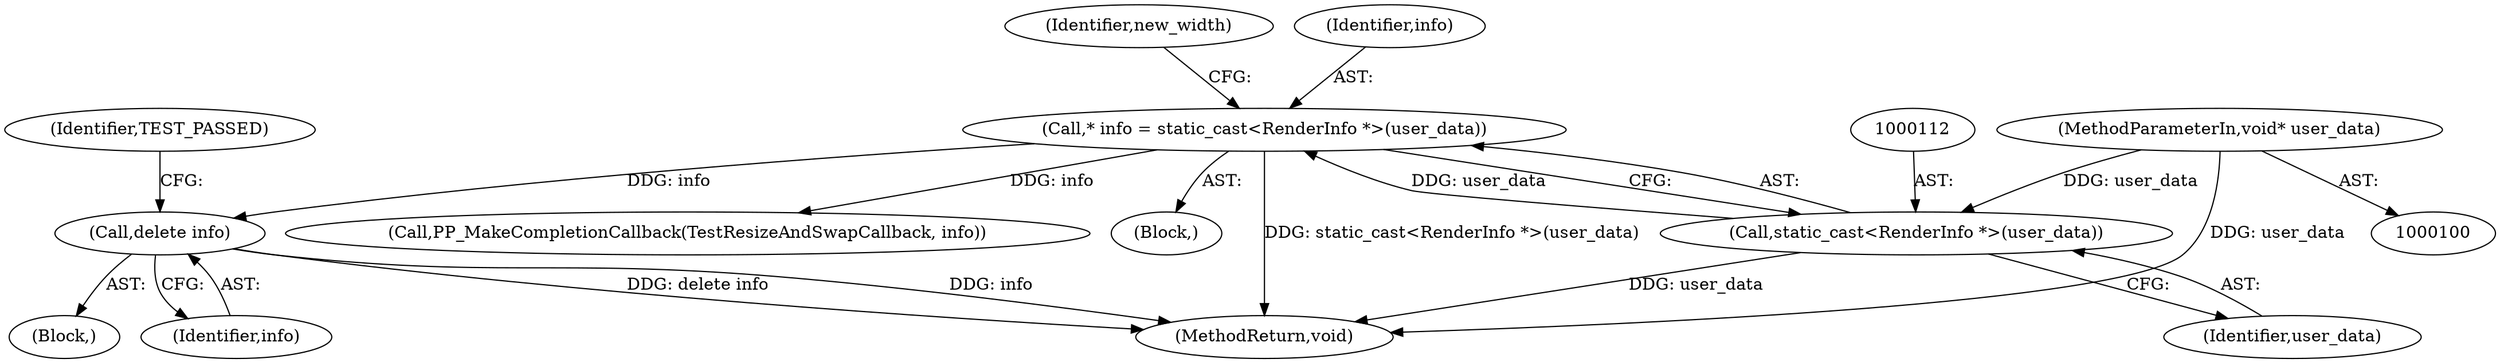 digraph "0_Chrome_c96312d46205ea82764aba6255ecbb8dd5f57d11_0@API" {
"1000225" [label="(Call,delete info)"];
"1000109" [label="(Call,* info = static_cast<RenderInfo *>(user_data))"];
"1000111" [label="(Call,static_cast<RenderInfo *>(user_data))"];
"1000101" [label="(MethodParameterIn,void* user_data)"];
"1000220" [label="(Block,)"];
"1000230" [label="(MethodReturn,void)"];
"1000101" [label="(MethodParameterIn,void* user_data)"];
"1000226" [label="(Identifier,info)"];
"1000113" [label="(Identifier,user_data)"];
"1000227" [label="(Identifier,TEST_PASSED)"];
"1000204" [label="(Call,PP_MakeCompletionCallback(TestResizeAndSwapCallback, info))"];
"1000103" [label="(Block,)"];
"1000116" [label="(Identifier,new_width)"];
"1000225" [label="(Call,delete info)"];
"1000110" [label="(Identifier,info)"];
"1000111" [label="(Call,static_cast<RenderInfo *>(user_data))"];
"1000109" [label="(Call,* info = static_cast<RenderInfo *>(user_data))"];
"1000225" -> "1000220"  [label="AST: "];
"1000225" -> "1000226"  [label="CFG: "];
"1000226" -> "1000225"  [label="AST: "];
"1000227" -> "1000225"  [label="CFG: "];
"1000225" -> "1000230"  [label="DDG: delete info"];
"1000225" -> "1000230"  [label="DDG: info"];
"1000109" -> "1000225"  [label="DDG: info"];
"1000109" -> "1000103"  [label="AST: "];
"1000109" -> "1000111"  [label="CFG: "];
"1000110" -> "1000109"  [label="AST: "];
"1000111" -> "1000109"  [label="AST: "];
"1000116" -> "1000109"  [label="CFG: "];
"1000109" -> "1000230"  [label="DDG: static_cast<RenderInfo *>(user_data)"];
"1000111" -> "1000109"  [label="DDG: user_data"];
"1000109" -> "1000204"  [label="DDG: info"];
"1000111" -> "1000113"  [label="CFG: "];
"1000112" -> "1000111"  [label="AST: "];
"1000113" -> "1000111"  [label="AST: "];
"1000111" -> "1000230"  [label="DDG: user_data"];
"1000101" -> "1000111"  [label="DDG: user_data"];
"1000101" -> "1000100"  [label="AST: "];
"1000101" -> "1000230"  [label="DDG: user_data"];
}

